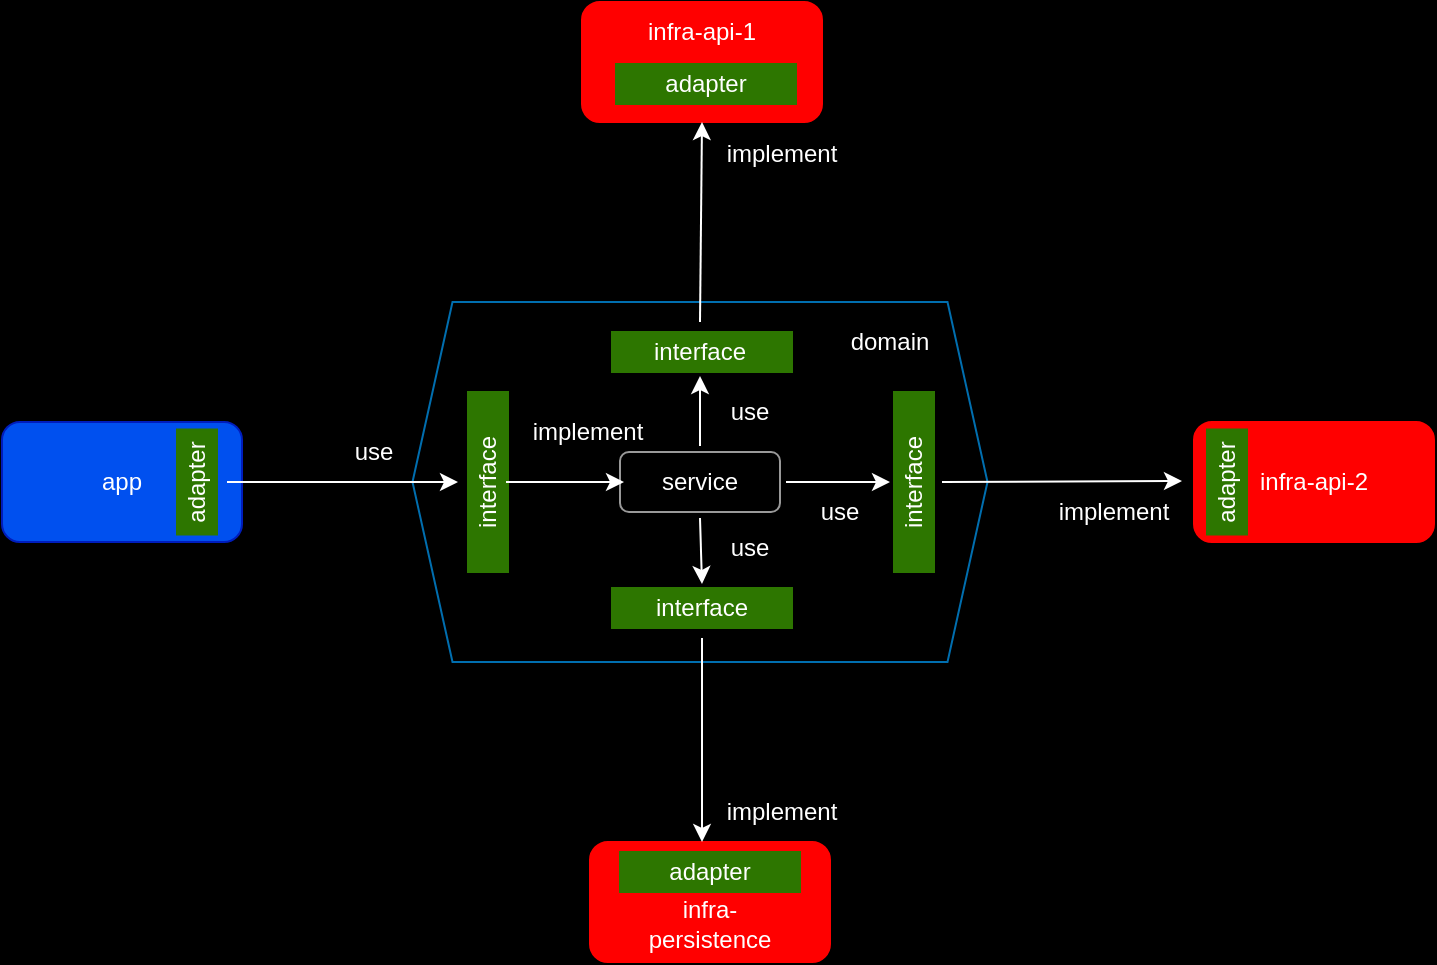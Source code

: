 <mxfile version="16.5.1" type="device"><diagram id="V0iQyyllWrbYaxfrW4a1" name="Page-1"><mxGraphModel dx="944" dy="590" grid="1" gridSize="10" guides="1" tooltips="1" connect="1" arrows="1" fold="1" page="1" pageScale="1" pageWidth="827" pageHeight="1169" background="#000000" math="0" shadow="0"><root><mxCell id="0"/><mxCell id="1" parent="0"/><mxCell id="HtUgywBw9h1agkQnjsvD-32" value="" style="rounded=1;whiteSpace=wrap;html=1;fillColor=#FF0000;strokeColor=#FF0000;fontColor=#FFFFFF;" parent="1" vertex="1"><mxGeometry x="656" y="250" width="120" height="60" as="geometry"/></mxCell><mxCell id="HtUgywBw9h1agkQnjsvD-55" value="" style="rounded=0;whiteSpace=wrap;html=1;fillColor=#2D7600;strokeColor=#2D7600;direction=south;fontColor=#FFFFFF;" parent="1" vertex="1"><mxGeometry x="662.5" y="253.75" width="20" height="52.5" as="geometry"/></mxCell><mxCell id="HtUgywBw9h1agkQnjsvD-1" value="" style="shape=hexagon;perimeter=hexagonPerimeter2;whiteSpace=wrap;html=1;fixedSize=1;fillColor=none;strokeColor=#006EAF;fontColor=#FFFFFF;" parent="1" vertex="1"><mxGeometry x="265.25" y="190" width="287.5" height="180" as="geometry"/></mxCell><mxCell id="HtUgywBw9h1agkQnjsvD-2" value="" style="rounded=1;whiteSpace=wrap;html=1;fillColor=#0050ef;strokeColor=#001DBC;fontColor=#ffffff;" parent="1" vertex="1"><mxGeometry x="60" y="250" width="120" height="60" as="geometry"/></mxCell><mxCell id="HtUgywBw9h1agkQnjsvD-3" value="" style="rounded=1;whiteSpace=wrap;html=1;fillColor=#FF0000;strokeColor=#FF0000;fontColor=#FFFFFF;" parent="1" vertex="1"><mxGeometry x="350" y="40" width="120" height="60" as="geometry"/></mxCell><mxCell id="HtUgywBw9h1agkQnjsvD-4" value="" style="rounded=1;whiteSpace=wrap;html=1;fillColor=#FF0000;strokeColor=#FF0000;fontColor=#FFFFFF;" parent="1" vertex="1"><mxGeometry x="354" y="460" width="120" height="60" as="geometry"/></mxCell><mxCell id="HtUgywBw9h1agkQnjsvD-6" value="domain" style="text;html=1;strokeColor=none;fillColor=none;align=center;verticalAlign=middle;whiteSpace=wrap;rounded=0;rotation=0;fontColor=#FFFFFF;" parent="1" vertex="1"><mxGeometry x="459" y="195" width="90" height="30" as="geometry"/></mxCell><mxCell id="HtUgywBw9h1agkQnjsvD-7" value="infra-api-1" style="text;html=1;strokeColor=none;fillColor=none;align=center;verticalAlign=middle;whiteSpace=wrap;rounded=0;fontColor=#FFFFFF;" parent="1" vertex="1"><mxGeometry x="365" y="40" width="90" height="30" as="geometry"/></mxCell><mxCell id="HtUgywBw9h1agkQnjsvD-9" value="infra-persistence" style="text;html=1;strokeColor=none;fillColor=none;align=center;verticalAlign=middle;whiteSpace=wrap;rounded=0;fontColor=#FFFFFF;" parent="1" vertex="1"><mxGeometry x="369" y="486" width="90" height="30" as="geometry"/></mxCell><mxCell id="HtUgywBw9h1agkQnjsvD-10" value="app" style="text;html=1;strokeColor=none;fillColor=none;align=center;verticalAlign=middle;whiteSpace=wrap;rounded=0;fontColor=#FFFFFF;" parent="1" vertex="1"><mxGeometry x="75" y="265" width="90" height="30" as="geometry"/></mxCell><mxCell id="HtUgywBw9h1agkQnjsvD-11" value="" style="rounded=0;whiteSpace=wrap;html=1;fillColor=#2D7600;strokeColor=#2D7600;fontColor=#FFFFFF;" parent="1" vertex="1"><mxGeometry x="365" y="205" width="90" height="20" as="geometry"/></mxCell><mxCell id="HtUgywBw9h1agkQnjsvD-12" value="" style="rounded=0;whiteSpace=wrap;html=1;fillColor=#2D7600;strokeColor=#2D7600;fontColor=#FFFFFF;" parent="1" vertex="1"><mxGeometry x="365" y="333" width="90" height="20" as="geometry"/></mxCell><mxCell id="HtUgywBw9h1agkQnjsvD-13" value="" style="rounded=0;whiteSpace=wrap;html=1;direction=south;fillColor=#2D7600;strokeColor=#2D7600;fontColor=#FFFFFF;" parent="1" vertex="1"><mxGeometry x="293" y="235" width="20" height="90" as="geometry"/></mxCell><mxCell id="HtUgywBw9h1agkQnjsvD-14" value="" style="rounded=1;whiteSpace=wrap;html=1;fillColor=none;fontColor=#FFFFFF;strokeColor=#999999;" parent="1" vertex="1"><mxGeometry x="369" y="265" width="80" height="30" as="geometry"/></mxCell><mxCell id="HtUgywBw9h1agkQnjsvD-16" value="interface" style="text;html=1;strokeColor=none;fillColor=none;align=center;verticalAlign=middle;whiteSpace=wrap;rounded=0;fontColor=#FFFFFF;" parent="1" vertex="1"><mxGeometry x="379" y="200" width="60" height="30" as="geometry"/></mxCell><mxCell id="HtUgywBw9h1agkQnjsvD-17" value="interface" style="text;html=1;strokeColor=none;fillColor=none;align=center;verticalAlign=middle;whiteSpace=wrap;rounded=0;fontColor=#FFFFFF;" parent="1" vertex="1"><mxGeometry x="380" y="328" width="60" height="30" as="geometry"/></mxCell><mxCell id="HtUgywBw9h1agkQnjsvD-18" value="interface" style="text;html=1;strokeColor=none;fillColor=none;align=center;verticalAlign=middle;whiteSpace=wrap;rounded=0;rotation=270;fontColor=#FFFFFF;" parent="1" vertex="1"><mxGeometry x="270" y="265" width="66" height="30" as="geometry"/></mxCell><mxCell id="HtUgywBw9h1agkQnjsvD-19" value="service" style="text;html=1;strokeColor=none;fillColor=none;align=center;verticalAlign=middle;whiteSpace=wrap;rounded=0;fontColor=#FFFFFF;" parent="1" vertex="1"><mxGeometry x="379" y="265" width="60" height="30" as="geometry"/></mxCell><mxCell id="HtUgywBw9h1agkQnjsvD-20" value="" style="endArrow=classic;html=1;rounded=0;entryX=0.5;entryY=1;entryDx=0;entryDy=0;exitX=0.5;exitY=0;exitDx=0;exitDy=0;strokeColor=#FFFFFF;fontColor=#FFFFFF;" parent="1" source="HtUgywBw9h1agkQnjsvD-16" target="HtUgywBw9h1agkQnjsvD-3" edge="1"><mxGeometry width="50" height="50" relative="1" as="geometry"><mxPoint x="390" y="300" as="sourcePoint"/><mxPoint x="440" y="250" as="targetPoint"/></mxGeometry></mxCell><mxCell id="HtUgywBw9h1agkQnjsvD-21" value="" style="endArrow=classic;html=1;rounded=0;exitX=0.5;exitY=1;exitDx=0;exitDy=0;strokeColor=#FFFFFF;fontColor=#FFFFFF;" parent="1" source="HtUgywBw9h1agkQnjsvD-17" edge="1"><mxGeometry width="50" height="50" relative="1" as="geometry"><mxPoint x="419" y="210" as="sourcePoint"/><mxPoint x="410" y="460" as="targetPoint"/></mxGeometry></mxCell><mxCell id="HtUgywBw9h1agkQnjsvD-22" value="" style="endArrow=classic;html=1;rounded=0;entryX=0.5;entryY=0;entryDx=0;entryDy=0;fontColor=#FFFFFF;strokeColor=#FFFFFF;" parent="1" source="Xiw9J8TaKU-NT6lBD4Z0-3" target="HtUgywBw9h1agkQnjsvD-18" edge="1"><mxGeometry width="50" height="50" relative="1" as="geometry"><mxPoint x="390" y="300" as="sourcePoint"/><mxPoint x="440" y="250" as="targetPoint"/></mxGeometry></mxCell><mxCell id="HtUgywBw9h1agkQnjsvD-23" value="" style="endArrow=classic;html=1;rounded=0;entryX=0;entryY=0.5;entryDx=0;entryDy=0;fontColor=#FFFFFF;strokeColor=#FFFFFF;" parent="1" edge="1"><mxGeometry width="50" height="50" relative="1" as="geometry"><mxPoint x="312" y="280" as="sourcePoint"/><mxPoint x="371" y="280" as="targetPoint"/></mxGeometry></mxCell><mxCell id="HtUgywBw9h1agkQnjsvD-24" value="" style="endArrow=classic;html=1;rounded=0;entryX=0.5;entryY=1;entryDx=0;entryDy=0;exitX=0.5;exitY=0;exitDx=0;exitDy=0;fontColor=#FFFFFF;strokeColor=#FFFFFF;" parent="1" edge="1"><mxGeometry width="50" height="50" relative="1" as="geometry"><mxPoint x="409" y="262" as="sourcePoint"/><mxPoint x="409" y="227" as="targetPoint"/></mxGeometry></mxCell><mxCell id="HtUgywBw9h1agkQnjsvD-25" value="" style="endArrow=classic;html=1;rounded=0;entryX=0.5;entryY=0;entryDx=0;entryDy=0;exitX=0.5;exitY=1;exitDx=0;exitDy=0;fontColor=#FFFFFF;strokeColor=#FFFFFF;" parent="1" edge="1"><mxGeometry width="50" height="50" relative="1" as="geometry"><mxPoint x="409" y="298" as="sourcePoint"/><mxPoint x="410" y="331" as="targetPoint"/></mxGeometry></mxCell><mxCell id="HtUgywBw9h1agkQnjsvD-26" value="use" style="text;html=1;align=center;verticalAlign=middle;whiteSpace=wrap;rounded=0;fontColor=#FFFFFF;" parent="1" vertex="1"><mxGeometry x="216" y="250" width="60" height="30" as="geometry"/></mxCell><mxCell id="HtUgywBw9h1agkQnjsvD-27" value="implement" style="text;html=1;strokeColor=none;fillColor=none;align=center;verticalAlign=middle;whiteSpace=wrap;rounded=0;fontColor=#FFFFFF;" parent="1" vertex="1"><mxGeometry x="410" y="101" width="80" height="30" as="geometry"/></mxCell><mxCell id="HtUgywBw9h1agkQnjsvD-28" value="implement" style="text;html=1;strokeColor=none;fillColor=none;align=center;verticalAlign=middle;whiteSpace=wrap;rounded=0;fontColor=#FFFFFF;" parent="1" vertex="1"><mxGeometry x="410" y="430" width="80" height="30" as="geometry"/></mxCell><mxCell id="HtUgywBw9h1agkQnjsvD-29" value="implement" style="text;html=1;strokeColor=none;fillColor=none;align=center;verticalAlign=middle;whiteSpace=wrap;rounded=0;fontColor=#FFFFFF;" parent="1" vertex="1"><mxGeometry x="313" y="240" width="80" height="30" as="geometry"/></mxCell><mxCell id="HtUgywBw9h1agkQnjsvD-30" value="use" style="text;html=1;strokeColor=none;fillColor=none;align=center;verticalAlign=middle;whiteSpace=wrap;rounded=0;fontColor=#FFFFFF;" parent="1" vertex="1"><mxGeometry x="404" y="230" width="60" height="30" as="geometry"/></mxCell><mxCell id="HtUgywBw9h1agkQnjsvD-31" value="use" style="text;html=1;strokeColor=none;fillColor=none;align=center;verticalAlign=middle;whiteSpace=wrap;rounded=0;fontColor=#FFFFFF;" parent="1" vertex="1"><mxGeometry x="404" y="298" width="60" height="30" as="geometry"/></mxCell><mxCell id="HtUgywBw9h1agkQnjsvD-33" value="infra-api-2" style="text;html=1;strokeColor=none;fillColor=none;align=center;verticalAlign=middle;whiteSpace=wrap;rounded=0;fontColor=#FFFFFF;" parent="1" vertex="1"><mxGeometry x="671" y="265" width="90" height="30" as="geometry"/></mxCell><mxCell id="HtUgywBw9h1agkQnjsvD-34" value="implement" style="text;html=1;strokeColor=none;fillColor=none;align=center;verticalAlign=middle;whiteSpace=wrap;rounded=0;fontColor=#FFFFFF;" parent="1" vertex="1"><mxGeometry x="576" y="280" width="80" height="30" as="geometry"/></mxCell><mxCell id="HtUgywBw9h1agkQnjsvD-40" value="" style="rounded=0;whiteSpace=wrap;html=1;direction=south;fillColor=#2D7600;strokeColor=#2D7600;fontColor=#FFFFFF;" parent="1" vertex="1"><mxGeometry x="506" y="235" width="20" height="90" as="geometry"/></mxCell><mxCell id="HtUgywBw9h1agkQnjsvD-41" value="interface" style="text;html=1;strokeColor=none;fillColor=none;align=center;verticalAlign=middle;whiteSpace=wrap;rounded=0;rotation=270;fontColor=#FFFFFF;" parent="1" vertex="1"><mxGeometry x="483" y="265" width="66" height="30" as="geometry"/></mxCell><mxCell id="HtUgywBw9h1agkQnjsvD-42" value="" style="endArrow=classic;html=1;rounded=0;entryX=0;entryY=0.5;entryDx=0;entryDy=0;strokeColor=#FFFFFF;fontColor=#FFFFFF;" parent="1" edge="1"><mxGeometry width="50" height="50" relative="1" as="geometry"><mxPoint x="530" y="280" as="sourcePoint"/><mxPoint x="650" y="279.5" as="targetPoint"/></mxGeometry></mxCell><mxCell id="HtUgywBw9h1agkQnjsvD-43" value="use" style="text;html=1;strokeColor=none;fillColor=none;align=center;verticalAlign=middle;whiteSpace=wrap;rounded=0;fontColor=#FFFFFF;" parent="1" vertex="1"><mxGeometry x="449" y="280" width="60" height="30" as="geometry"/></mxCell><mxCell id="HtUgywBw9h1agkQnjsvD-44" value="" style="endArrow=classic;html=1;rounded=0;entryX=0.5;entryY=0;entryDx=0;entryDy=0;exitX=0;exitY=0;exitDx=0;exitDy=0;fontColor=#FFFFFF;strokeColor=#FFFFFF;" parent="1" edge="1"><mxGeometry width="50" height="50" relative="1" as="geometry"><mxPoint x="452" y="280" as="sourcePoint"/><mxPoint x="504" y="280" as="targetPoint"/></mxGeometry></mxCell><mxCell id="HtUgywBw9h1agkQnjsvD-46" value="" style="rounded=0;whiteSpace=wrap;html=1;fillColor=#2D7600;fontColor=#FFFFFF;strokeColor=#2D7600;" parent="1" vertex="1"><mxGeometry x="367" y="71" width="90" height="20" as="geometry"/></mxCell><mxCell id="HtUgywBw9h1agkQnjsvD-47" value="adapter" style="text;html=1;strokeColor=none;fillColor=none;align=center;verticalAlign=middle;whiteSpace=wrap;rounded=0;fontColor=#FFFFFF;" parent="1" vertex="1"><mxGeometry x="372" y="66" width="80" height="30" as="geometry"/></mxCell><mxCell id="HtUgywBw9h1agkQnjsvD-48" value="" style="rounded=0;whiteSpace=wrap;html=1;fillColor=#2D7600;strokeColor=#2D7600;fontColor=#FFFFFF;" parent="1" vertex="1"><mxGeometry x="369" y="465" width="90" height="20" as="geometry"/></mxCell><mxCell id="HtUgywBw9h1agkQnjsvD-49" value="adapter" style="text;html=1;align=center;verticalAlign=middle;whiteSpace=wrap;rounded=0;fontColor=#FFFFFF;" parent="1" vertex="1"><mxGeometry x="374" y="460" width="80" height="30" as="geometry"/></mxCell><mxCell id="HtUgywBw9h1agkQnjsvD-54" value="adapter" style="text;html=1;strokeColor=none;fillColor=none;align=center;verticalAlign=middle;whiteSpace=wrap;rounded=0;rotation=270;fontColor=#FFFFFF;" parent="1" vertex="1"><mxGeometry x="650" y="265" width="45" height="30" as="geometry"/></mxCell><mxCell id="Xiw9J8TaKU-NT6lBD4Z0-2" value="" style="rounded=0;whiteSpace=wrap;html=1;fillColor=#2D7600;strokeColor=#2D7600;direction=south;fontColor=#FFFFFF;" vertex="1" parent="1"><mxGeometry x="147.5" y="253.75" width="20" height="52.5" as="geometry"/></mxCell><mxCell id="Xiw9J8TaKU-NT6lBD4Z0-3" value="adapter" style="text;html=1;strokeColor=none;fillColor=none;align=center;verticalAlign=middle;whiteSpace=wrap;rounded=0;rotation=270;fontColor=#FFFFFF;" vertex="1" parent="1"><mxGeometry x="135" y="265" width="45" height="30" as="geometry"/></mxCell></root></mxGraphModel></diagram></mxfile>